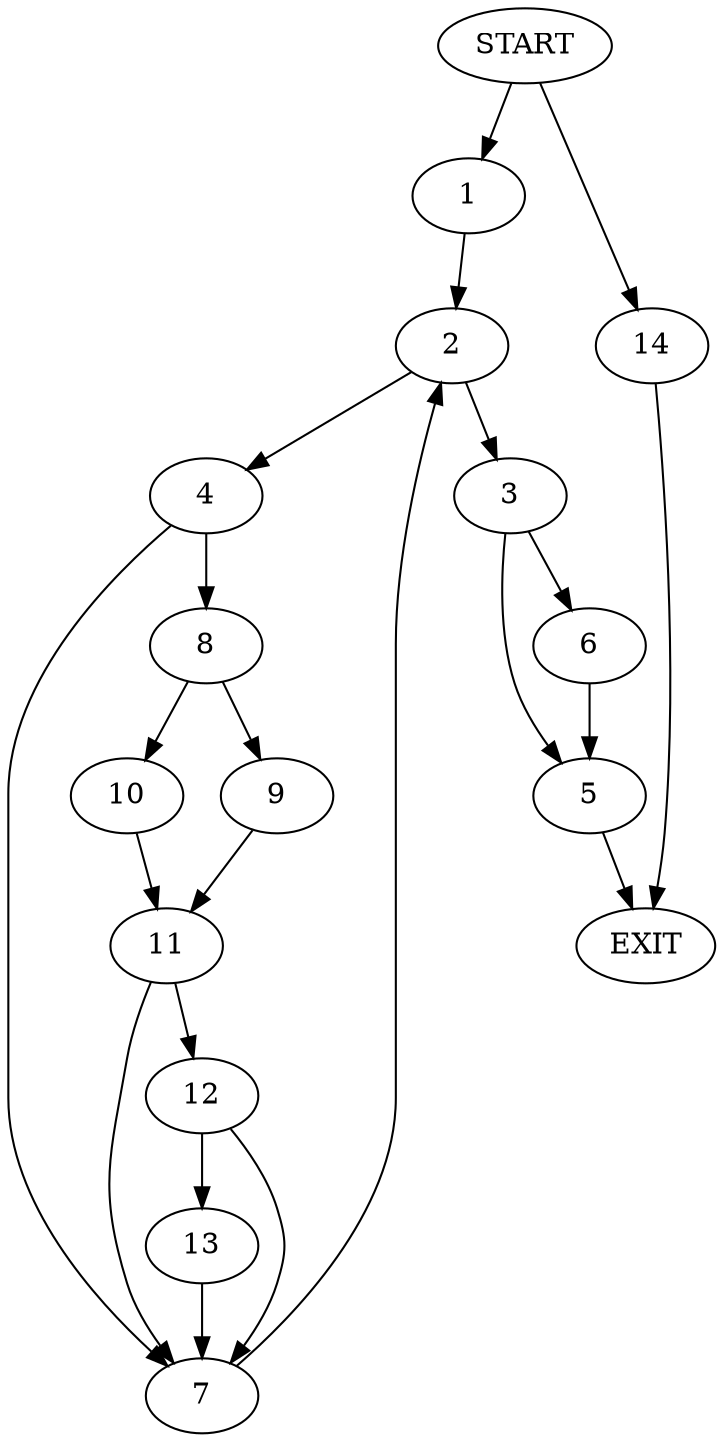 digraph {
0 [label="START"]
15 [label="EXIT"]
0 -> 1
1 -> 2
2 -> 3
2 -> 4
3 -> 5
3 -> 6
4 -> 7
4 -> 8
8 -> 9
8 -> 10
7 -> 2
10 -> 11
9 -> 11
11 -> 7
11 -> 12
12 -> 13
12 -> 7
13 -> 7
6 -> 5
5 -> 15
0 -> 14
14 -> 15
}
